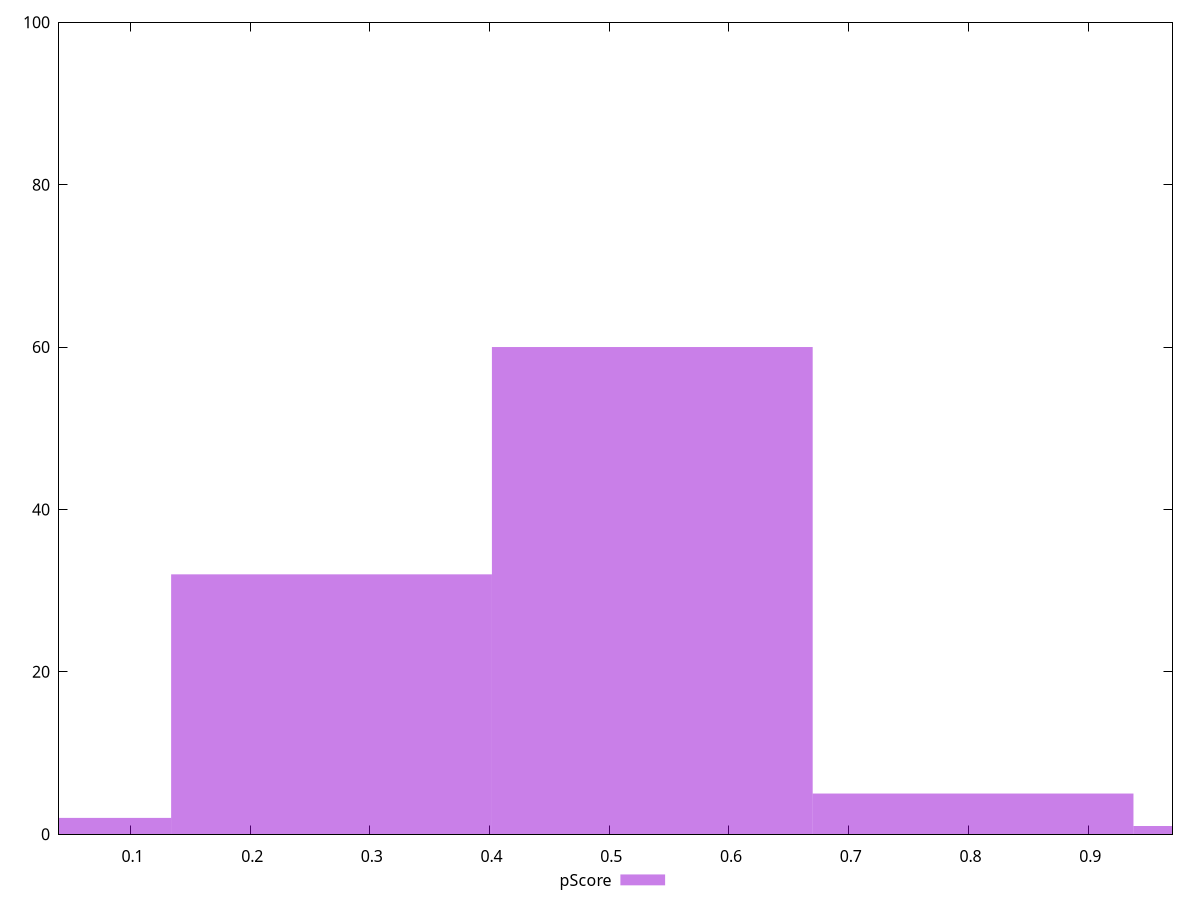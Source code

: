 reset

$pScore <<EOF
0 2
0.5359213086157618 60
0.2679606543078809 32
0.8038819629236427 5
1.0718426172315236 1
EOF

set key outside below
set boxwidth 0.2679606543078809
set xrange [0.040316343655646625:0.9704721432520538]
set yrange [0:100]
set trange [0:100]
set style fill transparent solid 0.5 noborder
set terminal svg size 640, 490 enhanced background rgb 'white'
set output "report_00017_2021-02-10T15-08-03.406Z/speed-index/samples/pages/pScore/histogram.svg"

plot $pScore title "pScore" with boxes

reset
